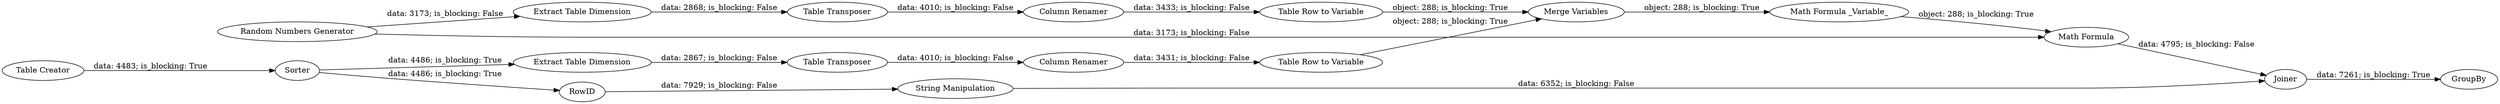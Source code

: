 digraph {
	"486661853304256329_10" [label="Table Transposer"]
	"486661853304256329_17" [label=Joiner]
	"486661853304256329_13" [label="Table Transposer"]
	"486661853304256329_5" [label="Math Formula"]
	"486661853304256329_14" [label="Math Formula _Variable_"]
	"486661853304256329_8" [label="Table Row to Variable"]
	"486661853304256329_3" [label="Extract Table Dimension"]
	"486661853304256329_7" [label="Table Row to Variable"]
	"486661853304256329_16" [label="String Manipulation"]
	"486661853304256329_20" [label=Sorter]
	"486661853304256329_6" [label="Extract Table Dimension"]
	"486661853304256329_12" [label="Column Renamer"]
	"486661853304256329_21" [label=GroupBy]
	"486661853304256329_18" [label="Random Numbers Generator"]
	"486661853304256329_15" [label=RowID]
	"486661853304256329_9" [label="Merge Variables"]
	"486661853304256329_11" [label="Column Renamer"]
	"486661853304256329_19" [label="Table Creator"]
	"486661853304256329_14" -> "486661853304256329_5" [label="object: 288; is_blocking: True"]
	"486661853304256329_18" -> "486661853304256329_5" [label="data: 3173; is_blocking: False"]
	"486661853304256329_9" -> "486661853304256329_14" [label="object: 288; is_blocking: True"]
	"486661853304256329_18" -> "486661853304256329_6" [label="data: 3173; is_blocking: False"]
	"486661853304256329_19" -> "486661853304256329_20" [label="data: 4483; is_blocking: True"]
	"486661853304256329_13" -> "486661853304256329_12" [label="data: 4010; is_blocking: False"]
	"486661853304256329_16" -> "486661853304256329_17" [label="data: 6352; is_blocking: False"]
	"486661853304256329_20" -> "486661853304256329_3" [label="data: 4486; is_blocking: True"]
	"486661853304256329_11" -> "486661853304256329_7" [label="data: 3431; is_blocking: False"]
	"486661853304256329_17" -> "486661853304256329_21" [label="data: 7261; is_blocking: True"]
	"486661853304256329_10" -> "486661853304256329_11" [label="data: 4010; is_blocking: False"]
	"486661853304256329_20" -> "486661853304256329_15" [label="data: 4486; is_blocking: True"]
	"486661853304256329_5" -> "486661853304256329_17" [label="data: 4795; is_blocking: False"]
	"486661853304256329_3" -> "486661853304256329_10" [label="data: 2867; is_blocking: False"]
	"486661853304256329_6" -> "486661853304256329_13" [label="data: 2868; is_blocking: False"]
	"486661853304256329_7" -> "486661853304256329_9" [label="object: 288; is_blocking: True"]
	"486661853304256329_15" -> "486661853304256329_16" [label="data: 7929; is_blocking: False"]
	"486661853304256329_8" -> "486661853304256329_9" [label="object: 288; is_blocking: True"]
	"486661853304256329_12" -> "486661853304256329_8" [label="data: 3433; is_blocking: False"]
	rankdir=LR
}
